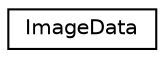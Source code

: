 digraph "Graphical Class Hierarchy"
{
 // LATEX_PDF_SIZE
  edge [fontname="Helvetica",fontsize="10",labelfontname="Helvetica",labelfontsize="10"];
  node [fontname="Helvetica",fontsize="10",shape=record];
  rankdir="LR";
  Node0 [label="ImageData",height=0.2,width=0.4,color="black", fillcolor="white", style="filled",URL="$structImageData.html",tooltip=" "];
}
